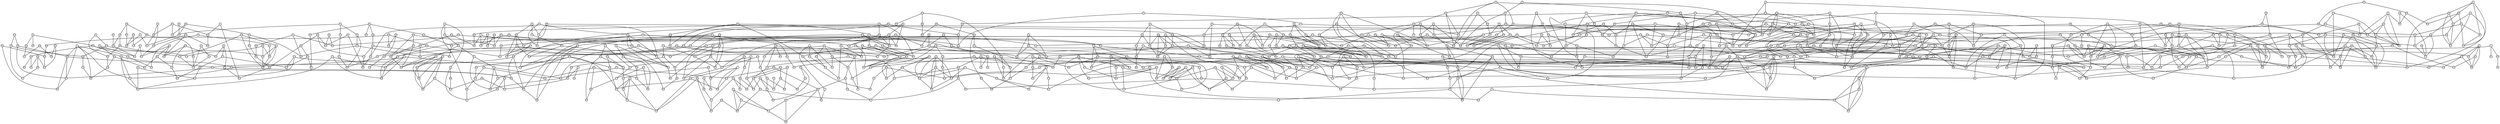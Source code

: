 graph G { 
 overlap=false; 
 size = "100,100"; 
node [shape=circle, fixedsize=true, fontsize=5, height=.15];
0[ pos = "7.7,1.9" , label = "0" ]
1[ pos = "7.7,7.7" , label = "1" ]
2[ pos = "7.4,6.7" , label = "2" ]
3[ pos = "4.1,2.3" , label = "3" ]
4[ pos = "0.3,3.9" , label = "4" ]
5[ pos = "2.6,8.2" , label = "5" ]
6[ pos = "9.2,6.2" , label = "6" ]
7[ pos = "2.2,7.8" , label = "7" ]
8[ pos = "2.8,8" , label = "8" ]
9[ pos = "8.4,4" , label = "9" ]
10[ pos = "2.8,1.6" , label = "10" ]
11[ pos = "7.6,6.8" , label = "11" ]
12[ pos = "4.4,7.4" , label = "12" ]
13[ pos = "3.1,9.1" , label = "13" ]
14[ pos = "5.6,4.3" , label = "14" ]
15[ pos = "0,3.3" , label = "15" ]
16[ pos = "6.2,7.8" , label = "16" ]
17[ pos = "6.3,3.6" , label = "17" ]
18[ pos = "9.7,0.4" , label = "18" ]
19[ pos = "1.2,0" , label = "19" ]
20[ pos = "9.6,9" , label = "20" ]
21[ pos = "3.4,8.8" , label = "21" ]
22[ pos = "0.4,5.6" , label = "22" ]
23[ pos = "1.8,8.4" , label = "23" ]
24[ pos = "8.8,0.2" , label = "24" ]
25[ pos = "2.4,1.6" , label = "25" ]
26[ pos = "7.1,5.3" , label = "26" ]
27[ pos = "3.7,6.7" , label = "27" ]
28[ pos = "2.7,6.8" , label = "28" ]
29[ pos = "5.8,3.5" , label = "29" ]
30[ pos = "1.1,1.1" , label = "30" ]
31[ pos = "2,2.5" , label = "31" ]
32[ pos = "8.9,8.3" , label = "32" ]
33[ pos = "1.4,3.8" , label = "33" ]
34[ pos = "4,2.6" , label = "34" ]
35[ pos = "9,3.6" , label = "35" ]
36[ pos = "6.8,2.4" , label = "36" ]
37[ pos = "2.4,7.2" , label = "37" ]
38[ pos = "3.2,9.4" , label = "38" ]
39[ pos = "5.6,2.1" , label = "39" ]
40[ pos = "9.7,3.2" , label = "40" ]
41[ pos = "8.9,2" , label = "41" ]
42[ pos = "8.5,2.6" , label = "42" ]
43[ pos = "8.7,6.4" , label = "43" ]
44[ pos = "4.6,9.8" , label = "44" ]
45[ pos = "9.9,0.9" , label = "45" ]
46[ pos = "0.9,2" , label = "46" ]
47[ pos = "3.5,5" , label = "47" ]
48[ pos = "5.5,4.9" , label = "48" ]
49[ pos = "8.8,9.5" , label = "49" ]
50[ pos = "2.7,7.8" , label = "50" ]
51[ pos = "3.1,9.5" , label = "51" ]
52[ pos = "5.4,0.7" , label = "52" ]
53[ pos = "1.9,3.8" , label = "53" ]
54[ pos = "0.2,7.5" , label = "54" ]
55[ pos = "1.1,5.1" , label = "55" ]
56[ pos = "5.9,0.1" , label = "56" ]
57[ pos = "2.3,4.5" , label = "57" ]
58[ pos = "7.9,6.2" , label = "58" ]
59[ pos = "6.1,2.6" , label = "59" ]
60[ pos = "6,6.1" , label = "60" ]
61[ pos = "3.5,2.1" , label = "61" ]
62[ pos = "3.3,2.2" , label = "62" ]
63[ pos = "2.3,8.8" , label = "63" ]
64[ pos = "7.1,6.3" , label = "64" ]
65[ pos = "8.4,5" , label = "65" ]
66[ pos = "4.1,6.7" , label = "66" ]
67[ pos = "9.7,4.7" , label = "67" ]
68[ pos = "2.7,1.6" , label = "68" ]
69[ pos = "8.6,2.9" , label = "69" ]
70[ pos = "4.3,4.9" , label = "70" ]
71[ pos = "3.2,0.3" , label = "71" ]
72[ pos = "5,5.5" , label = "72" ]
73[ pos = "0,8.2" , label = "73" ]
74[ pos = "1.7,6.1" , label = "74" ]
75[ pos = "6,3" , label = "75" ]
76[ pos = "7.4,9.5" , label = "76" ]
77[ pos = "0.3,5.9" , label = "77" ]
78[ pos = "7,2.7" , label = "78" ]
79[ pos = "4.8,9.3" , label = "79" ]
80[ pos = "9,8.4" , label = "80" ]
81[ pos = "4.4,8.4" , label = "81" ]
82[ pos = "0.3,4.1" , label = "82" ]
83[ pos = "8.3,3" , label = "83" ]
84[ pos = "1,2.1" , label = "84" ]
85[ pos = "1.1,5.3" , label = "85" ]
86[ pos = "7.1,4.3" , label = "86" ]
87[ pos = "0.8,7.3" , label = "87" ]
88[ pos = "5,0.8" , label = "88" ]
89[ pos = "5.5,6.8" , label = "89" ]
90[ pos = "2.2,1.5" , label = "90" ]
91[ pos = "5,4.8" , label = "91" ]
92[ pos = "6.3,5.3" , label = "92" ]
93[ pos = "0.8,3.3" , label = "93" ]
94[ pos = "3.2,0.8" , label = "94" ]
95[ pos = "2.6,2.3" , label = "95" ]
96[ pos = "9.2,7" , label = "96" ]
97[ pos = "5.9,4.7" , label = "97" ]
98[ pos = "6.4,4.2" , label = "98" ]
99[ pos = "7.8,7.4" , label = "99" ]
100[ pos = "6.4,8.9" , label = "100" ]
101[ pos = "7.9,3.5" , label = "101" ]
102[ pos = "8.5,8.8" , label = "102" ]
103[ pos = "0.8,3.5" , label = "103" ]
104[ pos = "9.6,1.6" , label = "104" ]
105[ pos = "5.5,7" , label = "105" ]
106[ pos = "3.1,0.5" , label = "106" ]
107[ pos = "1.9,9.4" , label = "107" ]
108[ pos = "1.1,2.7" , label = "108" ]
109[ pos = "2.7,9.5" , label = "109" ]
110[ pos = "3.5,0.6" , label = "110" ]
111[ pos = "7,7.9" , label = "111" ]
112[ pos = "2.8,2.9" , label = "112" ]
113[ pos = "7.8,9.2" , label = "113" ]
114[ pos = "7.2,5.6" , label = "114" ]
115[ pos = "1.8,8.8" , label = "115" ]
116[ pos = "9.8,9.8" , label = "116" ]
117[ pos = "7.5,3.5" , label = "117" ]
118[ pos = "8.6,3.5" , label = "118" ]
119[ pos = "7,3.4" , label = "119" ]
120[ pos = "5.1,2.6" , label = "120" ]
121[ pos = "0.5,8.3" , label = "121" ]
122[ pos = "8.3,2.4" , label = "122" ]
123[ pos = "2.9,4.6" , label = "123" ]
124[ pos = "0.3,0.9" , label = "124" ]
125[ pos = "4.2,9" , label = "125" ]
126[ pos = "1.5,1.2" , label = "126" ]
127[ pos = "6.9,4.3" , label = "127" ]
128[ pos = "9.4,9.9" , label = "128" ]
129[ pos = "8.8,1.8" , label = "129" ]
130[ pos = "5.6,0.6" , label = "130" ]
131[ pos = "5.8,0.6" , label = "131" ]
132[ pos = "0.4,3.3" , label = "132" ]
133[ pos = "4.1,9" , label = "133" ]
134[ pos = "6.8,6.3" , label = "134" ]
135[ pos = "2.5,2" , label = "135" ]
136[ pos = "8.9,8.2" , label = "136" ]
137[ pos = "5.5,2.5" , label = "137" ]
138[ pos = "5.8,8.4" , label = "138" ]
139[ pos = "2.3,6.1" , label = "139" ]
140[ pos = "4.5,1.7" , label = "140" ]
141[ pos = "5.1,6" , label = "141" ]
142[ pos = "8.2,7.2" , label = "142" ]
143[ pos = "5.6,7.6" , label = "143" ]
144[ pos = "7.1,4.4" , label = "144" ]
145[ pos = "4.6,7.9" , label = "145" ]
146[ pos = "0.2,0.4" , label = "146" ]
147[ pos = "3.7,0.7" , label = "147" ]
148[ pos = "3.7,7.8" , label = "148" ]
149[ pos = "4.9,0.5" , label = "149" ]
150[ pos = "9.4,2.6" , label = "150" ]
151[ pos = "7.7,8.3" , label = "151" ]
152[ pos = "0.8,3.2" , label = "152" ]
153[ pos = "6,6.6" , label = "153" ]
154[ pos = "6.9,8.4" , label = "154" ]
155[ pos = "7.9,1.4" , label = "155" ]
156[ pos = "5.3,8.2" , label = "156" ]
157[ pos = "2.7,3.5" , label = "157" ]
158[ pos = "5.4,3.5" , label = "158" ]
159[ pos = "1.1,7.8" , label = "159" ]
160[ pos = "3.1,5.7" , label = "160" ]
161[ pos = "5.7,3.3" , label = "161" ]
162[ pos = "6.1,9.5" , label = "162" ]
163[ pos = "9.2,5" , label = "163" ]
164[ pos = "2.5,4.2" , label = "164" ]
165[ pos = "0.8,1.9" , label = "165" ]
166[ pos = "2,8.5" , label = "166" ]
167[ pos = "5.5,8.1" , label = "167" ]
168[ pos = "7,6.7" , label = "168" ]
169[ pos = "9.9,9.1" , label = "169" ]
170[ pos = "0.3,7.9" , label = "170" ]
171[ pos = "0.5,5.7" , label = "171" ]
172[ pos = "6.1,8.4" , label = "172" ]
173[ pos = "9.2,6.8" , label = "173" ]
174[ pos = "1.9,5.6" , label = "174" ]
175[ pos = "4.6,0.2" , label = "175" ]
176[ pos = "6.5,5.5" , label = "176" ]
177[ pos = "3.6,7.9" , label = "177" ]
178[ pos = "5,2.8" , label = "178" ]
179[ pos = "2.9,2.8" , label = "179" ]
180[ pos = "2.2,3.7" , label = "180" ]
181[ pos = "9.9,4.3" , label = "181" ]
182[ pos = "7.5,0.6" , label = "182" ]
183[ pos = "2.4,4.5" , label = "183" ]
184[ pos = "7.4,7.5" , label = "184" ]
185[ pos = "3.6,2.9" , label = "185" ]
186[ pos = "0.6,9.3" , label = "186" ]
187[ pos = "8.6,6.8" , label = "187" ]
188[ pos = "3,3.1" , label = "188" ]
189[ pos = "8.8,0.1" , label = "189" ]
190[ pos = "8.7,3.4" , label = "190" ]
191[ pos = "0.4,5.2" , label = "191" ]
192[ pos = "8.9,4" , label = "192" ]
193[ pos = "3.1,9.2" , label = "193" ]
194[ pos = "2,1.3" , label = "194" ]
195[ pos = "2,4.3" , label = "195" ]
196[ pos = "5,7.1" , label = "196" ]
197[ pos = "3.8,7.7" , label = "197" ]
198[ pos = "7.8,1.4" , label = "198" ]
199[ pos = "7.4,0.4" , label = "199" ]
200[ pos = "8.9,6.2" , label = "200" ]
201[ pos = "3.3,9.6" , label = "201" ]
202[ pos = "5.6,7.2" , label = "202" ]
203[ pos = "1.6,3.8" , label = "203" ]
204[ pos = "0.3,0.4" , label = "204" ]
205[ pos = "3.9,9" , label = "205" ]
206[ pos = "3.8,9.5" , label = "206" ]
207[ pos = "9.4,7.9" , label = "207" ]
208[ pos = "3.5,7.8" , label = "208" ]
209[ pos = "7.1,0.8" , label = "209" ]
210[ pos = "9.1,4.3" , label = "210" ]
211[ pos = "5.1,9.3" , label = "211" ]
212[ pos = "1.5,4.1" , label = "212" ]
213[ pos = "7.1,4.5" , label = "213" ]
214[ pos = "5.5,4.5" , label = "214" ]
215[ pos = "0.1,4.4" , label = "215" ]
216[ pos = "0.8,8.6" , label = "216" ]
217[ pos = "9.2,1.6" , label = "217" ]
218[ pos = "1,0.8" , label = "218" ]
219[ pos = "5.4,1.3" , label = "219" ]
220[ pos = "6.4,4.5" , label = "220" ]
221[ pos = "5.5,0.2" , label = "221" ]
222[ pos = "4.1,5" , label = "222" ]
223[ pos = "3.4,2.8" , label = "223" ]
224[ pos = "8,0.5" , label = "224" ]
225[ pos = "3.6,7.1" , label = "225" ]
226[ pos = "4.9,3.9" , label = "226" ]
227[ pos = "6.4,1.6" , label = "227" ]
228[ pos = "8,8.7" , label = "228" ]
229[ pos = "1.3,3.5" , label = "229" ]
230[ pos = "8.5,1.4" , label = "230" ]
231[ pos = "3.2,4.5" , label = "231" ]
232[ pos = "5.2,2.4" , label = "232" ]
233[ pos = "6.1,6.3" , label = "233" ]
234[ pos = "8.5,6.7" , label = "234" ]
235[ pos = "2.8,4.9" , label = "235" ]
236[ pos = "6.4,8.4" , label = "236" ]
237[ pos = "0.4,0.5" , label = "237" ]
238[ pos = "8.6,3.8" , label = "238" ]
239[ pos = "3.4,6.6" , label = "239" ]
240[ pos = "4.3,2.2" , label = "240" ]
241[ pos = "8.9,4.4" , label = "241" ]
242[ pos = "6.2,5.3" , label = "242" ]
243[ pos = "1.2,4.2" , label = "243" ]
244[ pos = "9.3,2.5" , label = "244" ]
245[ pos = "7.8,7.8" , label = "245" ]
246[ pos = "9.1,1" , label = "246" ]
247[ pos = "2.3,9.6" , label = "247" ]
248[ pos = "8.6,3.6" , label = "248" ]
249[ pos = "5.9,2.3" , label = "249" ]
250[ pos = "0.3,8.7" , label = "250" ]
251[ pos = "7.3,6.7" , label = "251" ]
252[ pos = "2.3,2.9" , label = "252" ]
253[ pos = "2.5,6.1" , label = "253" ]
254[ pos = "6.7,1.1" , label = "254" ]
255[ pos = "2.7,6.2" , label = "255" ]
256[ pos = "3.3,1.6" , label = "256" ]
257[ pos = "0.7,9.5" , label = "257" ]
258[ pos = "2.2,7.1" , label = "258" ]
259[ pos = "9,1.5" , label = "259" ]
260[ pos = "9.7,6.8" , label = "260" ]
261[ pos = "4.5,4" , label = "261" ]
262[ pos = "3,6.8" , label = "262" ]
263[ pos = "3.6,6.8" , label = "263" ]
264[ pos = "0.4,4.7" , label = "264" ]
265[ pos = "9.2,5.9" , label = "265" ]
266[ pos = "8.7,1.7" , label = "266" ]
267[ pos = "7.8,1" , label = "267" ]
268[ pos = "4.6,0.3" , label = "268" ]
269[ pos = "7.2,1.3" , label = "269" ]
270[ pos = "1.4,5.1" , label = "270" ]
271[ pos = "7.5,4.8" , label = "271" ]
272[ pos = "2,3.4" , label = "272" ]
273[ pos = "9.5,9.4" , label = "273" ]
274[ pos = "5.8,8.5" , label = "274" ]
275[ pos = "6.1,5.5" , label = "275" ]
276[ pos = "0.5,0.6" , label = "276" ]
277[ pos = "4.7,8.7" , label = "277" ]
278[ pos = "2.6,8.4" , label = "278" ]
279[ pos = "5.6,3" , label = "279" ]
280[ pos = "8.3,0" , label = "280" ]
281[ pos = "4.1,7" , label = "281" ]
282[ pos = "1.7,1.9" , label = "282" ]
283[ pos = "8.1,6.3" , label = "283" ]
284[ pos = "7.5,0.5" , label = "284" ]
285[ pos = "7.6,8.9" , label = "285" ]
286[ pos = "0.8,0.3" , label = "286" ]
287[ pos = "8.9,2.8" , label = "287" ]
288[ pos = "9,3.7" , label = "288" ]
289[ pos = "2.2,4.8" , label = "289" ]
290[ pos = "7.4,8.3" , label = "290" ]
291[ pos = "5.5,8" , label = "291" ]
292[ pos = "4.1,0.2" , label = "292" ]
293[ pos = "6.7,6.7" , label = "293" ]
294[ pos = "3.8,7.5" , label = "294" ]
295[ pos = "4.9,2.2" , label = "295" ]
296[ pos = "7.5,9" , label = "296" ]
297[ pos = "4.4,9.2" , label = "297" ]
298[ pos = "6.2,2.5" , label = "298" ]
299[ pos = "5.5,3.7" , label = "299" ]
300[ pos = "8.2,8.3" , label = "300" ]
301[ pos = "7.8,9.1" , label = "301" ]
302[ pos = "3.9,6.8" , label = "302" ]
303[ pos = "7.1,2.9" , label = "303" ]
304[ pos = "5.7,4.6" , label = "304" ]
305[ pos = "2.9,3.1" , label = "305" ]
306[ pos = "8.1,8.4" , label = "306" ]
307[ pos = "6.3,2.3" , label = "307" ]
308[ pos = "3.8,3.1" , label = "308" ]
309[ pos = "9,7.7" , label = "309" ]
310[ pos = "5.8,9.2" , label = "310" ]
311[ pos = "5.1,3.4" , label = "311" ]
312[ pos = "8.2,9.5" , label = "312" ]
313[ pos = "7.8,9.6" , label = "313" ]
314[ pos = "7.3,8.6" , label = "314" ]
315[ pos = "3.3,0.7" , label = "315" ]
316[ pos = "2.1,6.4" , label = "316" ]
317[ pos = "9.8,6" , label = "317" ]
318[ pos = "8.4,7" , label = "318" ]
319[ pos = "8.9,4.1" , label = "319" ]
320[ pos = "6.8,7" , label = "320" ]
321[ pos = "7.2,4.9" , label = "321" ]
322[ pos = "5.4,8.8" , label = "322" ]
323[ pos = "7.2,9.3" , label = "323" ]
324[ pos = "7.1,1.5" , label = "324" ]
325[ pos = "2.2,2.9" , label = "325" ]
326[ pos = "0.7,2.5" , label = "326" ]
327[ pos = "1.5,4.1" , label = "327" ]
328[ pos = "2,4.6" , label = "328" ]
329[ pos = "3.8,4.5" , label = "329" ]
330[ pos = "3.2,2.3" , label = "330" ]
331[ pos = "5.3,5.3" , label = "331" ]
332[ pos = "8.7,0.3" , label = "332" ]
333[ pos = "6.6,7.1" , label = "333" ]
334[ pos = "2.5,5.5" , label = "334" ]
335[ pos = "6.4,9.3" , label = "335" ]
336[ pos = "7.8,8.9" , label = "336" ]
337[ pos = "4.3,3.2" , label = "337" ]
338[ pos = "7.7,1.5" , label = "338" ]
339[ pos = "7.7,4.8" , label = "339" ]
340[ pos = "3,5.1" , label = "340" ]
341[ pos = "7.7,8.9" , label = "341" ]
342[ pos = "7.6,4.5" , label = "342" ]
343[ pos = "3.1,4.9" , label = "343" ]
344[ pos = "9.1,2.1" , label = "344" ]
345[ pos = "9.4,7.5" , label = "345" ]
346[ pos = "9.6,9.9" , label = "346" ]
347[ pos = "2.8,8.4" , label = "347" ]
348[ pos = "0.3,9.4" , label = "348" ]
349[ pos = "0.7,2.8" , label = "349" ]
350[ pos = "0.2,7.2" , label = "350" ]
351[ pos = "2.2,3.2" , label = "351" ]
352[ pos = "6.1,6.5" , label = "352" ]
353[ pos = "6.4,3.8" , label = "353" ]
354[ pos = "3.2,9.4" , label = "354" ]
355[ pos = "3.8,1.5" , label = "355" ]
356[ pos = "4.5,6.7" , label = "356" ]
357[ pos = "0.4,2.2" , label = "357" ]
358[ pos = "1.2,8.7" , label = "358" ]
359[ pos = "2.3,5.5" , label = "359" ]
360[ pos = "0.8,1.7" , label = "360" ]
361[ pos = "3,0.5" , label = "361" ]
362[ pos = "6.9,1.1" , label = "362" ]
363[ pos = "4.1,7.2" , label = "363" ]
364[ pos = "5.7,4.8" , label = "364" ]
365[ pos = "0,1.1" , label = "365" ]
366[ pos = "7.2,7.4" , label = "366" ]
367[ pos = "4.3,8.5" , label = "367" ]
368[ pos = "9.1,6" , label = "368" ]
369[ pos = "7.5,2.4" , label = "369" ]
370[ pos = "5.4,1.3" , label = "370" ]
371[ pos = "9.1,5.1" , label = "371" ]
372[ pos = "8.1,9.5" , label = "372" ]
373[ pos = "7.3,4.5" , label = "373" ]
374[ pos = "3.5,4.8" , label = "374" ]
375[ pos = "0.1,4.3" , label = "375" ]
376[ pos = "6.6,3.1" , label = "376" ]
377[ pos = "0,8.7" , label = "377" ]
378[ pos = "4.2,9.3" , label = "378" ]
379[ pos = "5.9,5.2" , label = "379" ]
380[ pos = "9.4,1.1" , label = "380" ]
381[ pos = "6.3,6.6" , label = "381" ]
382[ pos = "3.8,0.7" , label = "382" ]
383[ pos = "5.2,2.9" , label = "383" ]
384[ pos = "6.7,2.7" , label = "384" ]
385[ pos = "0.5,7.3" , label = "385" ]
386[ pos = "9.3,9.6" , label = "386" ]
387[ pos = "2.4,7.4" , label = "387" ]
388[ pos = "4.4,5" , label = "388" ]
389[ pos = "1.9,7.9" , label = "389" ]
390[ pos = "9.8,7.2" , label = "390" ]
391[ pos = "7.4,1.6" , label = "391" ]
392[ pos = "0.4,7.5" , label = "392" ]
393[ pos = "0.3,9.8" , label = "393" ]
394[ pos = "2,1.4" , label = "394" ]
395[ pos = "5,1.4" , label = "395" ]
396[ pos = "2.6,1.4" , label = "396" ]
397[ pos = "3.3,6.4" , label = "397" ]
398[ pos = "7.3,8.5" , label = "398" ]
399[ pos = "9.3,9.2" , label = "399" ]
400[ pos = "6.4,5.1" , label = "400" ]
401[ pos = "6.5,5.7" , label = "401" ]
402[ pos = "4.7,4.1" , label = "402" ]
403[ pos = "8.3,9.1" , label = "403" ]
404[ pos = "9.1,5.5" , label = "404" ]
405[ pos = "2.2,4.2" , label = "405" ]
406[ pos = "2.7,9.7" , label = "406" ]
407[ pos = "5.8,8.3" , label = "407" ]
408[ pos = "2.4,1.4" , label = "408" ]
409[ pos = "8.2,4.4" , label = "409" ]
410[ pos = "2.8,8.4" , label = "410" ]
411[ pos = "1.1,5.4" , label = "411" ]
412[ pos = "5,4.4" , label = "412" ]
413[ pos = "7,2.3" , label = "413" ]
414[ pos = "2.9,1.6" , label = "414" ]
415[ pos = "6.7,4.5" , label = "415" ]
416[ pos = "6.7,8.4" , label = "416" ]
417[ pos = "5.5,6.6" , label = "417" ]
418[ pos = "2.6,3.8" , label = "418" ]
419[ pos = "5.8,6.9" , label = "419" ]
420[ pos = "4.5,8" , label = "420" ]
421[ pos = "1.1,7.3" , label = "421" ]
422[ pos = "2.9,7" , label = "422" ]
423[ pos = "5.6,5.3" , label = "423" ]
424[ pos = "3.6,9" , label = "424" ]
425[ pos = "5,6.4" , label = "425" ]
426[ pos = "7.5,6.1" , label = "426" ]
427[ pos = "7.1,7.7" , label = "427" ]
428[ pos = "0.5,4.1" , label = "428" ]
429[ pos = "5.3,8.6" , label = "429" ]
430[ pos = "0.9,2" , label = "430" ]
431[ pos = "3.1,7.6" , label = "431" ]
432[ pos = "0.5,8.6" , label = "432" ]
433[ pos = "4.3,8.3" , label = "433" ]
434[ pos = "7.7,5.3" , label = "434" ]
435[ pos = "5.2,2.2" , label = "435" ]
436[ pos = "8.5,6.4" , label = "436" ]
437[ pos = "4.7,1.5" , label = "437" ]
438[ pos = "8.6,5.6" , label = "438" ]
439[ pos = "2,2.2" , label = "439" ]
440[ pos = "4.6,7" , label = "440" ]
441[ pos = "3.8,7.3" , label = "441" ]
442[ pos = "3.1,0.9" , label = "442" ]
443[ pos = "0.3,3.6" , label = "443" ]
444[ pos = "0.3,5.6" , label = "444" ]
445[ pos = "2.2,1.2" , label = "445" ]
446[ pos = "7.6,0.6" , label = "446" ]
447[ pos = "4.1,3.3" , label = "447" ]
448[ pos = "9.2,8.4" , label = "448" ]
449[ pos = "1.6,2.1" , label = "449" ]
450[ pos = "8.9,2.1" , label = "450" ]
451[ pos = "9.6,7.4" , label = "451" ]
452[ pos = "8.5,4.3" , label = "452" ]
453[ pos = "4.1,7.1" , label = "453" ]
454[ pos = "9.9,6.2" , label = "454" ]
455[ pos = "4.5,9.8" , label = "455" ]
456[ pos = "3.2,3.5" , label = "456" ]
457[ pos = "2.3,1.6" , label = "457" ]
458[ pos = "4.5,2.6" , label = "458" ]
459[ pos = "5.2,0" , label = "459" ]
460[ pos = "8.2,2.7" , label = "460" ]
461[ pos = "6.4,1.1" , label = "461" ]
462[ pos = "3.3,0.5" , label = "462" ]
463[ pos = "9.6,7.7" , label = "463" ]
464[ pos = "8.9,6.5" , label = "464" ]
465[ pos = "9.9,3" , label = "465" ]
466[ pos = "8.6,9.5" , label = "466" ]
467[ pos = "0.5,7.1" , label = "467" ]
468[ pos = "9,9.8" , label = "468" ]
469[ pos = "9.4,9" , label = "469" ]
470[ pos = "6,9.1" , label = "470" ]
471[ pos = "4,4.5" , label = "471" ]
472[ pos = "2.6,6.3" , label = "472" ]
473[ pos = "6.1,2.3" , label = "473" ]
474[ pos = "4.2,6.5" , label = "474" ]
475[ pos = "7.5,2.4" , label = "475" ]
476[ pos = "4.4,4" , label = "476" ]
477[ pos = "8.7,7.7" , label = "477" ]
478[ pos = "4.5,8.4" , label = "478" ]
479[ pos = "5.5,8.7" , label = "479" ]
480[ pos = "0.1,0.6" , label = "480" ]
481[ pos = "1.7,8.7" , label = "481" ]
482[ pos = "5.3,7.4" , label = "482" ]
483[ pos = "1,4.3" , label = "483" ]
484[ pos = "7.3,5.6" , label = "484" ]
485[ pos = "8.5,8.5" , label = "485" ]
486[ pos = "9.9,2.5" , label = "486" ]
487[ pos = "8.2,2.5" , label = "487" ]
488[ pos = "4.1,4.3" , label = "488" ]
489[ pos = "0.1,8.3" , label = "489" ]
490[ pos = "6.1,7.6" , label = "490" ]
491[ pos = "5.9,0.5" , label = "491" ]
492[ pos = "6.8,9.9" , label = "492" ]
493[ pos = "3.5,6.6" , label = "493" ]
494[ pos = "8.3,4.2" , label = "494" ]
495[ pos = "5.3,8.4" , label = "495" ]
496[ pos = "4.8,2.2" , label = "496" ]
497[ pos = "2.3,5.3" , label = "497" ]
498[ pos = "4.9,3.3" , label = "498" ]
499[ pos = "9.6,7.4" , label = "499" ]
500[ pos = "4.1,8.2" , label = "500" ]
501[ pos = "5.9,4" , label = "501" ]
502[ pos = "5.9,4.2" , label = "502" ]
503[ pos = "1.7,5.2" , label = "503" ]
504[ pos = "3.7,1.8" , label = "504" ]
505[ pos = "8.7,5" , label = "505" ]
506[ pos = "4.7,9.9" , label = "506" ]
507[ pos = "0.8,1.5" , label = "507" ]
508[ pos = "9.8,4.3" , label = "508" ]
509[ pos = "8.1,3.3" , label = "509" ]
510[ pos = "8.5,8.6" , label = "510" ]
511[ pos = "1.7,8.5" , label = "511" ]
512[ pos = "6.1,9.2" , label = "512" ]
513[ pos = "3.8,1" , label = "513" ]
514[ pos = "7.7,8.6" , label = "514" ]
515[ pos = "8.4,1.8" , label = "515" ]
516[ pos = "2,9.5" , label = "516" ]
517[ pos = "5.8,3.2" , label = "517" ]
518[ pos = "8.9,2.7" , label = "518" ]
519[ pos = "8.4,7.9" , label = "519" ]
520[ pos = "4.6,7.2" , label = "520" ]
521[ pos = "2.9,4.5" , label = "521" ]
522[ pos = "2.3,3.7" , label = "522" ]
523[ pos = "1.2,2.1" , label = "523" ]
524[ pos = "3.2,4.6" , label = "524" ]
525[ pos = "5.4,1.7" , label = "525" ]
526[ pos = "8.4,2.3" , label = "526" ]
527[ pos = "5.4,4.5" , label = "527" ]
528[ pos = "1.5,9.2" , label = "528" ]
529[ pos = "0.7,9.2" , label = "529" ]
530[ pos = "3.1,4.3" , label = "530" ]
531[ pos = "6.2,5.1" , label = "531" ]
532[ pos = "3.9,7.2" , label = "532" ]
533[ pos = "8.3,8" , label = "533" ]
534[ pos = "9.9,6.8" , label = "534" ]
535[ pos = "5.9,9.7" , label = "535" ]
536[ pos = "9.2,8.9" , label = "536" ]
537[ pos = "4.2,1.5" , label = "537" ]
538[ pos = "7.8,0.7" , label = "538" ]
539[ pos = "3.6,1.1" , label = "539" ]
540[ pos = "5.3,4.2" , label = "540" ]
541[ pos = "8,3.7" , label = "541" ]
542[ pos = "6.5,3.5" , label = "542" ]
543[ pos = "3.5,8" , label = "543" ]
544[ pos = "7.9,4.2" , label = "544" ]
545[ pos = "2.4,1" , label = "545" ]
546[ pos = "8.6,8.6" , label = "546" ]
547[ pos = "6.2,7.7" , label = "547" ]
548[ pos = "5.8,4.5" , label = "548" ]
549[ pos = "5.7,5.7" , label = "549" ]
550[ pos = "6.5,1.7" , label = "550" ]
551[ pos = "0.7,0.9" , label = "551" ]
552[ pos = "5.8,4.9" , label = "552" ]
553[ pos = "2.4,3.6" , label = "553" ]
554[ pos = "5.6,1.2" , label = "554" ]
555[ pos = "9.9,6.1" , label = "555" ]
556[ pos = "5.4,8" , label = "556" ]
557[ pos = "9.9,1.9" , label = "557" ]
558[ pos = "6.7,3.4" , label = "558" ]
559[ pos = "5.1,4.6" , label = "559" ]
560[ pos = "2.8,7.5" , label = "560" ]
561[ pos = "5.7,1.4" , label = "561" ]
562[ pos = "1.3,7.1" , label = "562" ]
563[ pos = "9.1,7.1" , label = "563" ]
564[ pos = "1.6,4.9" , label = "564" ]
565[ pos = "8.1,3.4" , label = "565" ]
566[ pos = "1.8,8.8" , label = "566" ]
567[ pos = "4.3,7.6" , label = "567" ]
568[ pos = "8.9,6.8" , label = "568" ]
569[ pos = "6.4,9.8" , label = "569" ]
570[ pos = "3.2,1.6" , label = "570" ]
571[ pos = "5.9,3.9" , label = "571" ]
572[ pos = "4.8,1" , label = "572" ]
573[ pos = "5.8,1.5" , label = "573" ]
574[ pos = "9.6,6.2" , label = "574" ]
575[ pos = "6.1,2.5" , label = "575" ]
576[ pos = "3.7,7" , label = "576" ]
577[ pos = "3.9,0.3" , label = "577" ]
578[ pos = "4.1,8.3" , label = "578" ]
579[ pos = "2.6,1" , label = "579" ]
580[ pos = "8.4,0.7" , label = "580" ]
581[ pos = "4.4,0.2" , label = "581" ]
582[ pos = "4.7,8.7" , label = "582" ]
583[ pos = "3,8.9" , label = "583" ]
584[ pos = "0.7,4.6" , label = "584" ]
585[ pos = "8.7,9.2" , label = "585" ]
586[ pos = "6.2,9.8" , label = "586" ]
587[ pos = "3.1,1" , label = "587" ]
588[ pos = "0.9,8.9" , label = "588" ]
589[ pos = "2.5,5.7" , label = "589" ]
590[ pos = "5.1,3.9" , label = "590" ]
591[ pos = "8.2,4.1" , label = "591" ]
592[ pos = "0.9,7.4" , label = "592" ]
593[ pos = "4.4,0.3" , label = "593" ]
594[ pos = "5.7,7" , label = "594" ]
595[ pos = "1.3,9.3" , label = "595" ]
596[ pos = "3,5.7" , label = "596" ]
597[ pos = "9.5,2.9" , label = "597" ]
598[ pos = "9.6,7.7" , label = "598" ]
599[ pos = "1.8,0.4" , label = "599" ]
600[ pos = "2.3,5.7" , label = "600" ]
601[ pos = "9.6,3.8" , label = "601" ]
602[ pos = "5.6,2.7" , label = "602" ]
603[ pos = "4.8,1.7" , label = "603" ]
604[ pos = "6.8,2.6" , label = "604" ]
605[ pos = "7.4,7.2" , label = "605" ]
606[ pos = "1.7,0.9" , label = "606" ]
607[ pos = "6.5,7.8" , label = "607" ]
608[ pos = "8.3,0.9" , label = "608" ]
609[ pos = "8.1,9.2" , label = "609" ]
610[ pos = "3.1,9.4" , label = "610" ]
611[ pos = "8.5,1.3" , label = "611" ]
612[ pos = "0.3,8" , label = "612" ]
613[ pos = "4.3,0" , label = "613" ]
614[ pos = "5.7,1.3" , label = "614" ]
615[ pos = "5.6,3.2" , label = "615" ]
616[ pos = "7.1,0.4" , label = "616" ]
617[ pos = "7,7.9" , label = "617" ]
618[ pos = "8.3,7.1" , label = "618" ]
619[ pos = "4.8,5.1" , label = "619" ]
620[ pos = "4.9,7.4" , label = "620" ]
621[ pos = "7.5,6.6" , label = "621" ]
622[ pos = "8.3,4" , label = "622" ]
623[ pos = "4.4,6.6" , label = "623" ]
624[ pos = "0.1,2.6" , label = "624" ]
625[ pos = "5.8,3.3" , label = "625" ]
626[ pos = "7.2,4.3" , label = "626" ]
627[ pos = "4.6,7.6" , label = "627" ]
628[ pos = "7.5,8.9" , label = "628" ]
629[ pos = "2.8,8.4" , label = "629" ]
630[ pos = "5.5,8.4" , label = "630" ]
631[ pos = "1.7,7.8" , label = "631" ]
632[ pos = "4,3.9" , label = "632" ]
633[ pos = "0.9,2.3" , label = "633" ]
634[ pos = "6.2,5.7" , label = "634" ]
635[ pos = "2.6,1.1" , label = "635" ]
636[ pos = "3.1,0.2" , label = "636" ]
637[ pos = "7.7,1.5" , label = "637" ]
638[ pos = "9.4,7.4" , label = "638" ]
639[ pos = "3.3,9.6" , label = "639" ]
640[ pos = "5.2,9.2" , label = "640" ]
641[ pos = "2.9,2.4" , label = "641" ]
642[ pos = "8.7,2.7" , label = "642" ]
643[ pos = "5.2,1.5" , label = "643" ]
644[ pos = "6.9,8" , label = "644" ]
645[ pos = "9.9,2.4" , label = "645" ]
646[ pos = "1.6,6.8" , label = "646" ]
647[ pos = "0.2,5.6" , label = "647" ]
648[ pos = "6,1.1" , label = "648" ]
649[ pos = "3.1,2.2" , label = "649" ]
650[ pos = "2,5.8" , label = "650" ]
651[ pos = "3.4,0.3" , label = "651" ]
652[ pos = "1.2,6.3" , label = "652" ]
653[ pos = "1.8,0.6" , label = "653" ]
654[ pos = "8.9,0.4" , label = "654" ]
655[ pos = "0.2,4.1" , label = "655" ]
656[ pos = "4.8,8.3" , label = "656" ]
657[ pos = "1.8,3.5" , label = "657" ]
658[ pos = "1.1,2.2" , label = "658" ]
659[ pos = "0.2,8" , label = "659" ]
660[ pos = "0.3,0.2" , label = "660" ]
661[ pos = "5.6,7.1" , label = "661" ]
662[ pos = "2.2,5.8" , label = "662" ]
663[ pos = "8,8.2" , label = "663" ]
664[ pos = "2.1,1.1" , label = "664" ]
665[ pos = "0.5,9.3" , label = "665" ]
666[ pos = "6.9,9.1" , label = "666" ]
667[ pos = "9.6,8.1" , label = "667" ]
668[ pos = "0.6,6.7" , label = "668" ]
669[ pos = "8.8,9.6" , label = "669" ]
670[ pos = "7.1,4.2" , label = "670" ]
671[ pos = "3.7,7.1" , label = "671" ]
672[ pos = "2.6,0.7" , label = "672" ]
673[ pos = "5.8,3.7" , label = "673" ]
674[ pos = "3,6.1" , label = "674" ]
675[ pos = "6.9,8.5" , label = "675" ]
676[ pos = "1.5,2.5" , label = "676" ]
677[ pos = "0.8,3.7" , label = "677" ]
678[ pos = "3.5,8.8" , label = "678" ]
679[ pos = "7.2,5.6" , label = "679" ]
680[ pos = "0,2.9" , label = "680" ]
681[ pos = "0.1,2.1" , label = "681" ]
682[ pos = "2,9.7" , label = "682" ]
683[ pos = "5.5,2.6" , label = "683" ]
684[ pos = "1.6,9.5" , label = "684" ]
685[ pos = "7.4,8.7" , label = "685" ]
686[ pos = "3.7,6.4" , label = "686" ]
687[ pos = "5.8,6.3" , label = "687" ]
688[ pos = "7.1,1.7" , label = "688" ]
689[ pos = "5.2,5.3" , label = "689" ]
690[ pos = "3,7.3" , label = "690" ]
691[ pos = "3.8,4.5" , label = "691" ]
692[ pos = "9.8,9.9" , label = "692" ]
693[ pos = "8.2,3.3" , label = "693" ]
694[ pos = "8.7,0.6" , label = "694" ]
695[ pos = "4.1,3.9" , label = "695" ]
696[ pos = "3.5,4.2" , label = "696" ]
697[ pos = "6.1,0.7" , label = "697" ]
698[ pos = "9.2,1.6" , label = "698" ]
699[ pos = "8.6,0.8" , label = "699" ]
700[ pos = "1.1,6" , label = "700" ]
701[ pos = "4.8,0" , label = "701" ]
702[ pos = "2.4,5.8" , label = "702" ]
703[ pos = "1.6,4.8" , label = "703" ]
704[ pos = "2.7,6.8" , label = "704" ]
705[ pos = "0.1,5.7" , label = "705" ]
706[ pos = "4.2,9.2" , label = "706" ]
707[ pos = "5.4,9.2" , label = "707" ]
708[ pos = "9.1,8.9" , label = "708" ]
709[ pos = "7.8,3" , label = "709" ]
710[ pos = "9.5,1.9" , label = "710" ]
711[ pos = "7,8.3" , label = "711" ]
712[ pos = "1.4,8.3" , label = "712" ]
713[ pos = "9,0.6" , label = "713" ]
714[ pos = "9.9,2.8" , label = "714" ]
715[ pos = "6.6,6.2" , label = "715" ]
716[ pos = "4.1,1.4" , label = "716" ]
717[ pos = "6.2,1.7" , label = "717" ]
718[ pos = "2.5,7.8" , label = "718" ]
719[ pos = "6.5,5.2" , label = "719" ]
720[ pos = "9.9,1.9" , label = "720" ]
721[ pos = "6.2,9.3" , label = "721" ]
722[ pos = "6.3,1.6" , label = "722" ]
723[ pos = "8.5,0.6" , label = "723" ]
724[ pos = "0.5,6.3" , label = "724" ]
725[ pos = "3.6,5.3" , label = "725" ]
726[ pos = "3.5,5.8" , label = "726" ]
727[ pos = "3.6,4.9" , label = "727" ]
728[ pos = "4.1,7.8" , label = "728" ]
729[ pos = "0.7,9.2" , label = "729" ]
730[ pos = "0.7,7.3" , label = "730" ]
731[ pos = "5.4,4.8" , label = "731" ]
732[ pos = "4,1.7" , label = "732" ]
733[ pos = "6.5,1.7" , label = "733" ]
734[ pos = "4.7,8.3" , label = "734" ]
735[ pos = "2.1,4.6" , label = "735" ]
736[ pos = "0.2,8.3" , label = "736" ]
737[ pos = "3.9,6.5" , label = "737" ]
738[ pos = "5.2,2.5" , label = "738" ]
739[ pos = "2.3,0.9" , label = "739" ]
740[ pos = "4,1.1" , label = "740" ]
741[ pos = "6.2,7.5" , label = "741" ]
742[ pos = "7,9.8" , label = "742" ]
743[ pos = "7.6,6.3" , label = "743" ]
744[ pos = "7.7,8.3" , label = "744" ]
745[ pos = "5.6,3.6" , label = "745" ]
746[ pos = "0.9,1" , label = "746" ]
747[ pos = "8.4,0.1" , label = "747" ]
748[ pos = "7.9,0.1" , label = "748" ]
749[ pos = "1.8,2.7" , label = "749" ]
750[ pos = "8.4,9.1" , label = "750" ]
751[ pos = "2.5,3.8" , label = "751" ]
752[ pos = "2.7,6.5" , label = "752" ]
753[ pos = "5.5,7.9" , label = "753" ]
754[ pos = "4.2,7.8" , label = "754" ]
755[ pos = "4,3.4" , label = "755" ]
756[ pos = "9,0.3" , label = "756" ]
757[ pos = "1,6" , label = "757" ]
758[ pos = "5.3,3.8" , label = "758" ]
759[ pos = "7.5,8.2" , label = "759" ]
760[ pos = "7.4,3.1" , label = "760" ]
761[ pos = "1.8,3.5" , label = "761" ]
762[ pos = "9.4,5.4" , label = "762" ]
763[ pos = "3.6,2.5" , label = "763" ]
764[ pos = "5.6,0.6" , label = "764" ]
765[ pos = "5.2,9.2" , label = "765" ]
766[ pos = "9.7,3" , label = "766" ]
767[ pos = "3.1,2.4" , label = "767" ]
768[ pos = "9.5,8.6" , label = "768" ]
769[ pos = "5.5,3.7" , label = "769" ]
770[ pos = "6.5,9.6" , label = "770" ]
771[ pos = "2.3,0.7" , label = "771" ]
772[ pos = "5.1,3.3" , label = "772" ]
773[ pos = "1.9,0.4" , label = "773" ]
774[ pos = "2.4,9.4" , label = "774" ]
775[ pos = "3.9,9.8" , label = "775" ]
776[ pos = "2.6,5.7" , label = "776" ]
777[ pos = "3.3,7.2" , label = "777" ]
778[ pos = "6.4,2.1" , label = "778" ]
779[ pos = "9.7,2" , label = "779" ]
780[ pos = "2.7,0.2" , label = "780" ]
781[ pos = "6.4,7.6" , label = "781" ]
782[ pos = "3.2,9.5" , label = "782" ]
783[ pos = "5.3,2.7" , label = "783" ]
784[ pos = "3.4,0.8" , label = "784" ]
785[ pos = "1.6,5.1" , label = "785" ]
786[ pos = "5.6,3.9" , label = "786" ]
787[ pos = "5.8,0.7" , label = "787" ]
788[ pos = "2.5,7.7" , label = "788" ]
789[ pos = "6.4,4.9" , label = "789" ]
790[ pos = "7.1,0.3" , label = "790" ]
791[ pos = "9.9,4.9" , label = "791" ]
792[ pos = "1.2,8.4" , label = "792" ]
793[ pos = "2.1,7.6" , label = "793" ]
794[ pos = "0.5,1.9" , label = "794" ]
795[ pos = "4.8,8.4" , label = "795" ]
796[ pos = "2.1,1.3" , label = "796" ]
797[ pos = "6,5.3" , label = "797" ]
798[ pos = "6,1.3" , label = "798" ]
799[ pos = "3.2,9.4" , label = "799" ]
800[ pos = "7.4,4.8" , label = "800" ]
801[ pos = "4.5,8.2" , label = "801" ]
802[ pos = "3.9,5.5" , label = "802" ]
803[ pos = "4.2,1.6" , label = "803" ]
804[ pos = "3.2,0.6" , label = "804" ]
805[ pos = "1.7,5.6" , label = "805" ]
806[ pos = "6.1,1.6" , label = "806" ]
807[ pos = "0.5,7.3" , label = "807" ]
808[ pos = "0,7.9" , label = "808" ]
809[ pos = "0.2,0.5" , label = "809" ]
810[ pos = "9.8,5" , label = "810" ]
811[ pos = "8.9,7.1" , label = "811" ]
812[ pos = "1.5,0.2" , label = "812" ]
813[ pos = "7.6,7.6" , label = "813" ]
814[ pos = "6.7,0.8" , label = "814" ]
815[ pos = "2.2,4.1" , label = "815" ]
816[ pos = "0.8,6.8" , label = "816" ]
817[ pos = "2.4,4.7" , label = "817" ]
818[ pos = "2.3,6.6" , label = "818" ]
819[ pos = "6.4,0.8" , label = "819" ]
820[ pos = "2.4,8.1" , label = "820" ]
821[ pos = "1.6,8.5" , label = "821" ]
822[ pos = "5,7.3" , label = "822" ]
823[ pos = "1,0.2" , label = "823" ]
824[ pos = "5.2,6.4" , label = "824" ]
825[ pos = "0.8,0.2" , label = "825" ]
826[ pos = "1.5,4.9" , label = "826" ]
827[ pos = "7.3,3" , label = "827" ]
828[ pos = "0.3,4.9" , label = "828" ]
829[ pos = "5.8,7.1" , label = "829" ]
830[ pos = "0.9,8.1" , label = "830" ]
831[ pos = "1.2,1.7" , label = "831" ]
832[ pos = "0.1,8.8" , label = "832" ]
833[ pos = "1.7,7.6" , label = "833" ]
834[ pos = "0.6,3.3" , label = "834" ]
835[ pos = "8.4,3" , label = "835" ]
836[ pos = "6.6,5.2" , label = "836" ]
837[ pos = "6.7,1.6" , label = "837" ]
838[ pos = "2.6,3" , label = "838" ]
839[ pos = "1.9,7.8" , label = "839" ]
840[ pos = "9.4,7.9" , label = "840" ]
841[ pos = "8.1,6.1" , label = "841" ]
842[ pos = "8,0.6" , label = "842" ]
843[ pos = "4.4,8.4" , label = "843" ]
844[ pos = "5.6,0.2" , label = "844" ]
845[ pos = "0.7,1.7" , label = "845" ]
846[ pos = "8.3,1.9" , label = "846" ]
847[ pos = "3.5,3.6" , label = "847" ]
848[ pos = "6,0.4" , label = "848" ]
849[ pos = "1.3,6.6" , label = "849" ]
850[ pos = "3.7,4.9" , label = "850" ]
851[ pos = "4.9,0.3" , label = "851" ]
852[ pos = "0.2,6.8" , label = "852" ]
853[ pos = "7.2,2.8" , label = "853" ]
854[ pos = "5,4.3" , label = "854" ]
855[ pos = "0.6,4.5" , label = "855" ]
856[ pos = "7.4,3.9" , label = "856" ]
857[ pos = "0.6,5.4" , label = "857" ]
858[ pos = "4.6,5" , label = "858" ]
859[ pos = "9,5.4" , label = "859" ]
860[ pos = "0.5,9.7" , label = "860" ]
861[ pos = "7.1,4" , label = "861" ]
862[ pos = "6.9,5.8" , label = "862" ]
863[ pos = "7.7,2.9" , label = "863" ]
864[ pos = "6.2,9" , label = "864" ]
865[ pos = "4.7,9.9" , label = "865" ]
866[ pos = "3.9,4.8" , label = "866" ]
867[ pos = "5.5,4.1" , label = "867" ]
868[ pos = "6.9,7.9" , label = "868" ]
869[ pos = "2.1,1.9" , label = "869" ]
870[ pos = "2.2,2.8" , label = "870" ]
871[ pos = "6.4,9.6" , label = "871" ]
872[ pos = "1.9,2.3" , label = "872" ]
873[ pos = "0.2,6.5" , label = "873" ]
874[ pos = "2.5,9.3" , label = "874" ]
875[ pos = "1.9,3" , label = "875" ]
876[ pos = "4.2,4.3" , label = "876" ]
877[ pos = "7.1,1.1" , label = "877" ]
878[ pos = "0.1,4.8" , label = "878" ]
879[ pos = "9.2,6.4" , label = "879" ]
880[ pos = "3.8,9.2" , label = "880" ]
881[ pos = "1.5,2.9" , label = "881" ]
882[ pos = "4,2.2" , label = "882" ]
883[ pos = "2.3,0.9" , label = "883" ]
884[ pos = "0.1,4.4" , label = "884" ]
885[ pos = "8.1,7.5" , label = "885" ]
886[ pos = "2.4,4.5" , label = "886" ]
887[ pos = "2.3,4.4" , label = "887" ]
888[ pos = "6.8,2.6" , label = "888" ]
889[ pos = "6.1,9.4" , label = "889" ]
890[ pos = "7.1,8.1" , label = "890" ]
891[ pos = "7.6,1.3" , label = "891" ]
892[ pos = "7.6,4.7" , label = "892" ]
893[ pos = "7.7,7.7" , label = "893" ]
894[ pos = "9.5,6.9" , label = "894" ]
895[ pos = "9.3,8.5" , label = "895" ]
896[ pos = "6.1,0.9" , label = "896" ]
897[ pos = "1.5,5.4" , label = "897" ]
898[ pos = "8.3,9" , label = "898" ]
899[ pos = "1.5,3.7" , label = "899" ]
900[ pos = "3.4,9.6" , label = "900" ]
901[ pos = "1.2,5.9" , label = "901" ]
902[ pos = "9.4,8.8" , label = "902" ]
903[ pos = "5.5,1.4" , label = "903" ]
904[ pos = "6.6,1.6" , label = "904" ]
905[ pos = "6,3.7" , label = "905" ]
906[ pos = "4.9,3.7" , label = "906" ]
907[ pos = "0.2,2.5" , label = "907" ]
908[ pos = "8.4,7.9" , label = "908" ]
909[ pos = "5.5,3.2" , label = "909" ]
910[ pos = "0.1,4.8" , label = "910" ]
911[ pos = "1.7,1.4" , label = "911" ]
912[ pos = "0.9,8.4" , label = "912" ]
913[ pos = "6.8,9.3" , label = "913" ]
914[ pos = "7.4,3.6" , label = "914" ]
915[ pos = "3,6.1" , label = "915" ]
916[ pos = "8.4,9.4" , label = "916" ]
917[ pos = "7.2,7.8" , label = "917" ]
918[ pos = "3.4,2.7" , label = "918" ]
919[ pos = "9.3,0" , label = "919" ]
920[ pos = "9.5,5.3" , label = "920" ]
921[ pos = "3.7,4.5" , label = "921" ]
922[ pos = "4.2,9.2" , label = "922" ]
923[ pos = "2.2,2.7" , label = "923" ]
924[ pos = "7.1,7.7" , label = "924" ]
925[ pos = "1.1,7.2" , label = "925" ]
926[ pos = "2.6,8" , label = "926" ]
927[ pos = "8.7,8.7" , label = "927" ]
928[ pos = "6.5,0.7" , label = "928" ]
929[ pos = "8,9.1" , label = "929" ]
930[ pos = "4.3,6.2" , label = "930" ]
931[ pos = "5.2,2.8" , label = "931" ]
932[ pos = "0.9,2.4" , label = "932" ]
933[ pos = "5.8,4.3" , label = "933" ]
934[ pos = "0.3,5.1" , label = "934" ]
935[ pos = "4.4,9.9" , label = "935" ]
936[ pos = "5.7,3.3" , label = "936" ]
937[ pos = "9.6,9.9" , label = "937" ]
938[ pos = "2.5,1.8" , label = "938" ]
939[ pos = "7.8,4.9" , label = "939" ]
940[ pos = "4.8,8.9" , label = "940" ]
941[ pos = "2.1,2.6" , label = "941" ]
942[ pos = "7,6" , label = "942" ]
943[ pos = "1.3,8.7" , label = "943" ]
944[ pos = "6.8,4.6" , label = "944" ]
945[ pos = "7.8,6.3" , label = "945" ]
946[ pos = "0.8,3.1" , label = "946" ]
947[ pos = "4.3,6.9" , label = "947" ]
948[ pos = "0.7,0.2" , label = "948" ]
949[ pos = "1.3,1.1" , label = "949" ]
0--338;
0--369;
0--475;
0--637;
0--846;
1--245;
1--813;
1--893;
2--11;
2--251;
2--621;
3--34;
3--240;
3--882;
4--82;
4--443;
5--278;
5--820;
5--926;
6--368;
6--574;
6--879;
7--718;
7--793;
8--50;
8--926;
9--238;
9--622;
10--68;
10--414;
11--605;
12--363;
12--520;
12--567;
12--627;
13--193;
13--583;
14--214;
14--867;
14--933;
15--132;
15--680;
16--172;
16--547;
17--353;
17--542;
17--905;
18--45;
18--919;
19--812;
19--823;
20--169;
20--469;
21--583;
21--678;
22--171;
22--444;
22--857;
23--166;
23--389;
23--511;
24--189;
24--332;
24--654;
25--408;
25--457;
25--938;
26--114;
26--321;
26--679;
26--836;
27--263;
27--302;
27--493;
27--737;
28--37;
28--422;
28--704;
28--752;
29--625;
29--673;
29--745;
30--507;
30--746;
30--949;
31--749;
31--872;
31--941;
32--80;
32--136;
32--546;
33--212;
33--327;
33--899;
34--458;
34--763;
35--190;
35--288;
36--413;
36--604;
36--778;
36--888;
37--258;
37--387;
37--704;
38--354;
38--610;
38--782;
38--799;
39--137;
39--249;
39--435;
39--525;
40--601;
40--766;
41--129;
41--450;
42--122;
42--642;
43--200;
43--436;
43--464;
44--79;
44--455;
44--506;
44--865;
45--380;
46--84;
46--165;
46--430;
47--343;
47--725;
47--727;
48--364;
48--423;
48--731;
49--466;
49--669;
50--560;
50--718;
51--109;
51--610;
51--782;
52--88;
52--130;
52--554;
52--764;
53--180;
53--203;
53--657;
53--761;
54--170;
54--350;
54--392;
55--85;
55--270;
55--584;
56--844;
56--848;
57--183;
57--735;
57--886;
57--887;
58--841;
58--945;
59--75;
59--575;
60--233;
60--634;
60--687;
61--62;
61--504;
61--763;
62--330;
63--166;
63--278;
63--874;
64--134;
64--168;
64--426;
64--942;
65--409;
65--505;
65--939;
66--302;
66--474;
66--737;
66--947;
67--163;
67--508;
67--791;
68--396;
68--938;
69--642;
69--835;
70--222;
70--388;
71--462;
71--636;
71--651;
72--141;
72--689;
73--489;
73--659;
74--316;
74--650;
74--901;
75--376;
75--517;
76--313;
76--323;
76--742;
77--171;
77--705;
77--724;
78--604;
78--853;
78--888;
79--211;
79--297;
79--940;
80--448;
80--927;
81--367;
81--433;
81--478;
81--843;
82--428;
82--655;
83--460;
83--693;
83--835;
84--430;
84--658;
85--411;
86--127;
86--144;
86--626;
86--670;
87--592;
87--730;
88--149;
88--572;
89--105;
89--417;
90--394;
90--408;
90--457;
91--559;
91--619;
92--176;
92--242;
92--719;
93--103;
93--152;
93--834;
94--315;
94--442;
95--135;
95--641;
95--923;
96--173;
96--563;
96--894;
97--220;
97--548;
97--552;
98--220;
98--353;
98--502;
99--813;
99--885;
100--236;
100--864;
101--117;
101--541;
101--565;
102--510;
102--898;
103--229;
103--677;
104--217;
104--698;
104--710;
105--661;
106--361;
106--804;
107--516;
107--684;
108--349;
108--676;
108--881;
108--932;
109--406;
109--874;
110--147;
110--784;
111--617;
111--868;
111--917;
112--179;
112--305;
112--838;
113--301;
113--313;
114--484;
114--679;
114--862;
115--481;
115--528;
115--566;
116--273;
116--692;
117--760;
117--914;
118--190;
118--248;
118--693;
119--558;
119--827;
119--914;
120--178;
120--738;
120--931;
121--432;
121--736;
121--912;
122--487;
122--526;
123--235;
123--521;
123--524;
124--276;
124--365;
124--480;
125--133;
125--367;
125--706;
125--922;
126--606;
126--831;
126--911;
126--949;
127--415;
128--346;
128--386;
128--937;
129--259;
129--266;
130--131;
130--764;
130--844;
131--491;
131--764;
131--787;
132--443;
132--834;
133--205;
134--293;
134--715;
135--869;
135--938;
136--309;
137--683;
138--172;
138--274;
138--407;
138--630;
139--253;
139--316;
139--662;
140--240;
140--437;
140--803;
141--425;
141--549;
141--824;
142--618;
142--885;
143--482;
143--490;
143--753;
144--213;
145--420;
145--627;
146--204;
146--809;
147--382;
148--177;
148--197;
149--851;
150--244;
150--486;
150--597;
151--514;
151--663;
151--744;
151--759;
152--946;
153--352;
153--419;
154--416;
154--675;
154--711;
155--198;
155--230;
156--167;
156--495;
157--305;
157--456;
157--553;
158--311;
158--745;
158--909;
159--592;
159--830;
160--596;
160--726;
161--615;
161--625;
161--936;
162--535;
162--889;
163--371;
163--920;
164--751;
164--887;
165--360;
165--430;
166--820;
167--291;
168--251;
168--293;
170--392;
170--612;
171--757;
172--236;
173--568;
173--879;
173--894;
174--650;
174--805;
175--268;
175--581;
175--701;
176--401;
177--208;
177--543;
178--458;
178--931;
179--223;
179--641;
180--272;
180--522;
180--815;
181--508;
182--209;
182--284;
182--446;
183--521;
183--817;
183--886;
184--366;
184--813;
185--223;
185--308;
186--257;
186--529;
186--665;
186--729;
187--234;
187--318;
187--568;
188--305;
188--456;
190--835;
191--857;
191--934;
192--238;
192--288;
192--319;
193--610;
194--394;
194--796;
195--328;
195--405;
196--440;
196--822;
197--294;
197--728;
198--338;
198--637;
199--284;
199--616;
200--368;
201--639;
201--782;
201--900;
202--482;
202--661;
203--212;
203--327;
203--899;
204--237;
204--660;
205--880;
206--775;
206--880;
206--900;
207--463;
207--598;
207--667;
207--840;
208--431;
209--616;
209--877;
210--241;
210--319;
210--508;
211--640;
211--765;
212--243;
212--327;
213--321;
213--373;
213--944;
214--304;
214--527;
215--375;
215--878;
215--884;
215--910;
216--432;
216--588;
216--912;
217--259;
217--380;
217--698;
218--286;
218--746;
219--370;
219--554;
219--643;
219--903;
220--415;
220--789;
221--459;
221--844;
222--802;
222--866;
223--918;
224--748;
224--842;
225--671;
225--777;
226--402;
226--590;
226--906;
227--461;
227--550;
227--722;
227--733;
228--306;
228--336;
229--881;
229--899;
230--266;
230--611;
231--524;
231--530;
232--435;
232--738;
233--352;
234--436;
235--340;
235--817;
236--416;
236--607;
237--276;
238--248;
239--262;
239--397;
239--493;
240--458;
240--496;
241--452;
241--505;
242--275;
242--531;
242--797;
243--327;
243--483;
244--344;
244--518;
245--663;
245--759;
245--893;
246--259;
246--380;
246--713;
247--406;
247--682;
247--774;
249--473;
250--432;
250--736;
250--832;
252--325;
252--838;
253--255;
253--702;
254--362;
254--461;
254--814;
254--837;
255--472;
255--674;
255--915;
256--504;
256--570;
257--860;
258--646;
258--818;
259--698;
260--534;
260--574;
260--894;
261--402;
261--476;
262--422;
263--576;
264--828;
264--855;
265--368;
265--404;
266--515;
267--538;
267--891;
268--593;
268--851;
269--324;
269--877;
270--785;
270--826;
271--800;
271--892;
272--351;
272--657;
272--761;
273--386;
273--399;
274--470;
275--549;
275--634;
275--797;
276--286;
276--551;
277--582;
277--795;
277--940;
278--347;
278--410;
278--629;
279--383;
279--602;
279--615;
280--747;
280--748;
281--302;
281--453;
281--947;
282--449;
282--831;
282--869;
282--911;
283--436;
283--841;
285--341;
285--628;
286--825;
287--518;
288--601;
289--497;
289--735;
289--817;
290--398;
290--759;
290--890;
291--556;
291--753;
292--577;
292--613;
293--320;
293--381;
294--441;
295--435;
295--496;
296--323;
296--628;
297--706;
297--922;
298--384;
298--575;
299--745;
299--758;
299--769;
299--786;
300--306;
300--485;
300--533;
300--663;
301--336;
301--929;
302--576;
303--827;
303--853;
304--364;
304--548;
306--663;
307--473;
307--778;
308--447;
309--345;
309--477;
310--470;
310--707;
311--772;
311--906;
312--372;
312--916;
313--372;
314--398;
314--685;
315--784;
315--804;
316--646;
316--818;
317--555;
317--574;
318--618;
320--333;
320--366;
321--800;
322--479;
322--707;
323--666;
324--391;
324--688;
324--837;
325--351;
325--870;
325--875;
326--349;
326--357;
326--932;
328--703;
328--735;
329--471;
329--691;
329--921;
330--649;
330--767;
331--423;
331--689;
332--747;
333--781;
334--359;
334--589;
335--721;
335--871;
335--913;
336--341;
337--447;
337--458;
337--498;
338--391;
338--637;
338--891;
339--892;
339--939;
340--343;
340--596;
341--514;
342--373;
342--544;
342--892;
343--524;
344--450;
344--710;
345--463;
345--598;
345--638;
346--692;
346--937;
347--410;
347--583;
347--629;
348--665;
348--832;
348--860;
349--946;
350--467;
350--852;
351--553;
352--381;
354--610;
354--782;
354--799;
355--504;
355--539;
355--716;
355--732;
356--425;
356--623;
356--947;
357--681;
357--794;
357--907;
358--588;
358--792;
358--943;
359--497;
359--600;
360--507;
360--831;
360--845;
361--672;
362--877;
363--453;
363--532;
364--552;
366--427;
366--605;
366--924;
367--843;
369--413;
369--475;
369--853;
370--554;
370--643;
370--903;
371--505;
371--859;
372--609;
373--800;
374--524;
374--727;
374--921;
375--655;
375--884;
376--384;
376--558;
377--489;
377--832;
378--455;
378--706;
378--922;
379--423;
379--552;
379--797;
380--698;
381--715;
382--513;
382--577;
383--772;
383--931;
384--604;
384--888;
385--392;
385--467;
385--730;
385--807;
386--468;
387--788;
387--793;
388--858;
389--839;
390--451;
390--499;
390--534;
391--637;
391--688;
392--807;
393--860;
394--911;
395--437;
395--572;
395--643;
396--408;
396--635;
397--674;
397--915;
398--711;
399--469;
400--531;
400--719;
400--789;
401--634;
401--862;
402--854;
403--609;
403--750;
403--898;
404--762;
404--859;
405--815;
405--887;
408--445;
409--494;
410--583;
410--629;
411--857;
411--897;
411--901;
412--559;
412--854;
413--475;
413--688;
414--570;
415--944;
417--687;
417--824;
418--751;
419--594;
420--754;
420--801;
421--592;
421--925;
422--690;
422--704;
423--549;
424--678;
424--880;
425--824;
426--743;
427--917;
427--924;
428--677;
428--855;
429--479;
429--495;
431--690;
433--578;
433--843;
434--484;
434--939;
437--603;
438--841;
438--859;
439--869;
439--872;
440--520;
440--947;
441--532;
442--587;
444--647;
445--545;
445--664;
445--796;
446--538;
447--755;
448--895;
449--523;
449--676;
449--872;
450--526;
451--499;
451--638;
452--494;
454--534;
454--555;
455--935;
456--847;
457--869;
458--496;
459--701;
460--487;
460--709;
461--819;
462--804;
463--598;
463--840;
464--568;
464--879;
465--714;
465--766;
466--585;
466--916;
467--668;
467--807;
468--669;
469--902;
470--512;
471--488;
471--691;
471--866;
472--752;
473--575;
474--623;
474--930;
475--853;
476--695;
476--876;
477--519;
477--908;
478--734;
478--801;
478--843;
480--809;
481--511;
481--566;
482--822;
483--584;
484--679;
485--510;
486--645;
486--714;
488--695;
488--876;
489--736;
490--547;
490--741;
491--697;
491--848;
492--569;
492--742;
493--686;
494--591;
495--630;
495--795;
496--603;
498--772;
499--638;
500--578;
500--728;
501--502;
501--571;
502--933;
503--785;
503--897;
504--732;
506--865;
508--601;
509--565;
509--693;
509--709;
510--546;
511--821;
512--721;
512--864;
513--539;
513--740;
514--744;
515--846;
516--682;
517--625;
518--642;
519--533;
519--885;
519--908;
520--620;
521--530;
521--886;
522--553;
522--751;
523--658;
523--831;
525--643;
525--903;
526--846;
527--559;
527--731;
528--566;
528--595;
528--684;
529--588;
529--729;
530--696;
532--671;
533--908;
535--586;
536--708;
536--902;
537--716;
537--803;
538--842;
539--784;
540--590;
540--854;
540--867;
541--622;
542--558;
544--591;
544--856;
545--579;
545--739;
545--883;
546--927;
547--781;
548--933;
550--733;
550--778;
550--904;
551--746;
553--751;
554--614;
557--720;
557--779;
560--690;
561--573;
561--614;
561--903;
562--646;
562--833;
562--925;
563--638;
563--811;
564--703;
564--785;
564--826;
567--754;
568--811;
569--586;
569--871;
570--587;
571--673;
571--905;
573--798;
573--806;
576--671;
579--587;
579--635;
579--672;
580--608;
580--723;
580--842;
581--593;
581--613;
582--795;
582--940;
583--629;
584--855;
585--750;
588--595;
588--729;
589--702;
589--776;
590--758;
591--622;
594--661;
594--829;
596--674;
596--776;
596--915;
597--766;
598--840;
599--653;
599--773;
599--812;
600--662;
600--702;
602--683;
604--888;
606--653;
606--664;
607--781;
607--868;
608--611;
609--929;
610--799;
612--659;
615--909;
615--936;
616--790;
617--868;
617--917;
619--689;
619--858;
620--627;
620--822;
621--743;
624--680;
624--907;
625--936;
628--685;
631--712;
631--833;
631--839;
632--695;
632--696;
632--755;
633--658;
633--932;
636--780;
637--891;
639--782;
639--900;
640--707;
640--765;
641--767;
644--868;
644--890;
645--779;
646--849;
647--705;
648--798;
648--896;
650--662;
652--700;
652--849;
654--694;
654--713;
654--756;
656--734;
656--795;
657--761;
658--676;
659--808;
660--948;
663--744;
664--739;
664--883;
666--675;
666--913;
667--840;
667--895;
668--724;
668--816;
668--852;
670--861;
672--771;
673--786;
673--905;
674--915;
676--749;
679--862;
683--783;
686--726;
686--737;
688--837;
690--777;
691--921;
692--937;
694--699;
694--723;
696--921;
697--819;
697--896;
700--757;
700--901;
701--851;
704--752;
706--922;
707--765;
708--927;
709--863;
710--779;
711--890;
712--792;
712--821;
716--740;
717--722;
717--806;
718--788;
718--926;
719--836;
720--779;
721--889;
724--757;
724--873;
725--802;
726--802;
727--850;
728--754;
730--807;
732--803;
732--882;
733--778;
733--904;
738--783;
739--771;
739--883;
741--781;
741--829;
742--913;
743--945;
744--759;
745--769;
749--875;
749--881;
750--916;
752--818;
755--847;
756--919;
758--769;
760--827;
760--863;
762--920;
763--918;
764--844;
767--918;
768--895;
768--902;
769--786;
770--871;
771--773;
771--883;
774--874;
775--935;
782--799;
783--931;
786--867;
791--810;
792--912;
793--839;
794--845;
802--930;
805--897;
810--920;
813--893;
814--928;
816--849;
816--925;
817--886;
819--896;
819--928;
821--943;
823--825;
825--948;
827--853;
828--878;
828--910;
828--934;
830--912;
837--904;
850--866;
852--873;
856--861;
856--914;
862--942;
870--923;
878--884;
878--910;
884--910;
885--908;
917--924;
923--941;
}